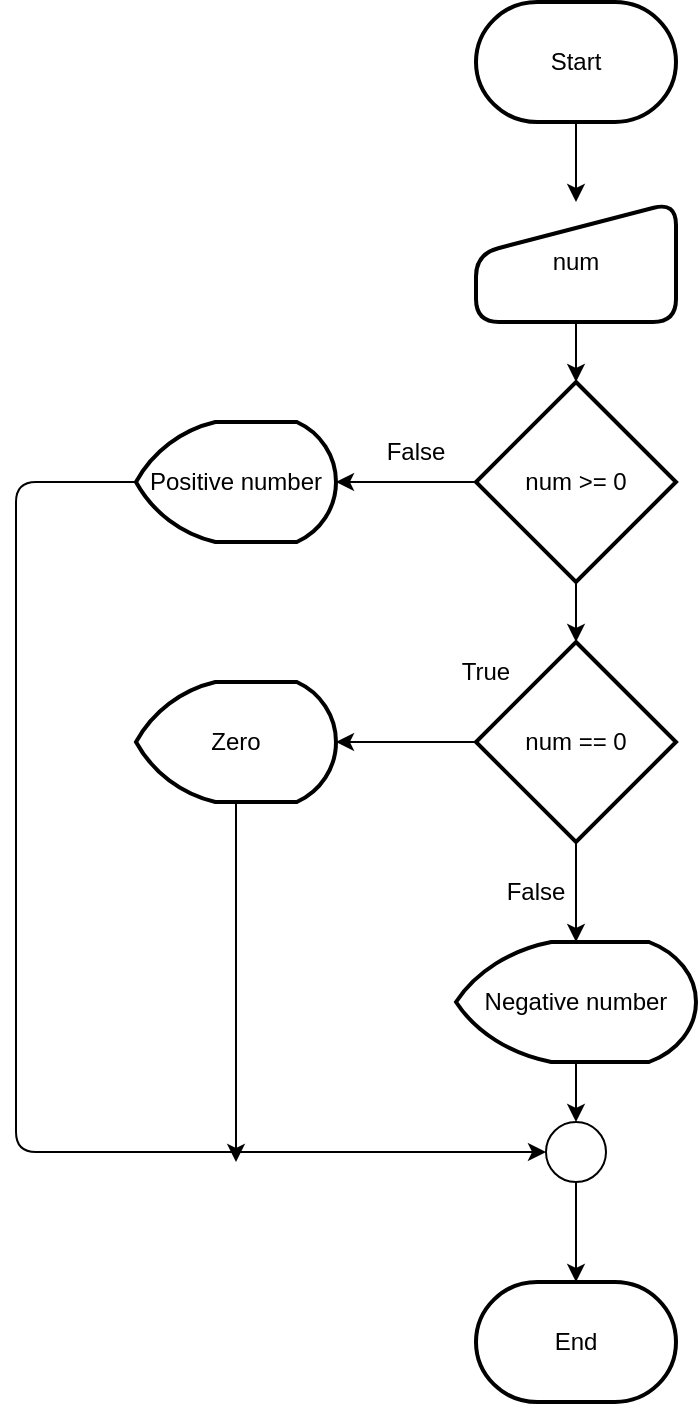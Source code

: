 <mxfile>
    <diagram id="BRrKZ3ojhUEeth7APnha" name="Page-1">
        <mxGraphModel dx="796" dy="587" grid="1" gridSize="10" guides="1" tooltips="1" connect="1" arrows="1" fold="1" page="1" pageScale="1" pageWidth="850" pageHeight="1100" math="0" shadow="0">
            <root>
                <mxCell id="0"/>
                <mxCell id="1" parent="0"/>
                <mxCell id="4" style="edgeStyle=none;html=1;entryX=0.5;entryY=0;entryDx=0;entryDy=0;entryPerimeter=0;labelBackgroundColor=none;fontColor=#000000;" parent="1" source="5" target="8" edge="1">
                    <mxGeometry relative="1" as="geometry"/>
                </mxCell>
                <mxCell id="5" value="num" style="html=1;strokeWidth=2;shape=manualInput;whiteSpace=wrap;rounded=1;size=26;arcSize=23;labelBackgroundColor=none;fontColor=#000000;" parent="1" vertex="1">
                    <mxGeometry x="350" y="260" width="100" height="60" as="geometry"/>
                </mxCell>
                <mxCell id="6" style="edgeStyle=none;html=1;entryX=1;entryY=0.5;entryDx=0;entryDy=0;entryPerimeter=0;labelBackgroundColor=none;fontColor=#000000;" parent="1" source="8" target="10" edge="1">
                    <mxGeometry relative="1" as="geometry"/>
                </mxCell>
                <mxCell id="7" style="edgeStyle=none;html=1;entryX=0.5;entryY=0;entryDx=0;entryDy=0;entryPerimeter=0;labelBackgroundColor=none;fontColor=#000000;" parent="1" source="8" target="16" edge="1">
                    <mxGeometry relative="1" as="geometry"/>
                </mxCell>
                <mxCell id="8" value="num &amp;gt;= 0" style="strokeWidth=2;html=1;shape=mxgraph.flowchart.decision;whiteSpace=wrap;labelBackgroundColor=none;fontColor=#000000;" parent="1" vertex="1">
                    <mxGeometry x="350" y="350" width="100" height="100" as="geometry"/>
                </mxCell>
                <mxCell id="9" style="edgeStyle=none;html=1;entryX=0;entryY=0.5;entryDx=0;entryDy=0;labelBackgroundColor=none;fontColor=#000000;" parent="1" source="10" target="12" edge="1">
                    <mxGeometry relative="1" as="geometry">
                        <Array as="points">
                            <mxPoint x="120" y="400"/>
                            <mxPoint x="120" y="735"/>
                        </Array>
                    </mxGeometry>
                </mxCell>
                <mxCell id="10" value="Positive number" style="strokeWidth=2;html=1;shape=mxgraph.flowchart.display;whiteSpace=wrap;labelBackgroundColor=none;fontColor=#000000;" parent="1" vertex="1">
                    <mxGeometry x="180" y="370" width="100" height="60" as="geometry"/>
                </mxCell>
                <mxCell id="29" value="" style="edgeStyle=none;html=1;labelBackgroundColor=none;fontColor=#000000;" parent="1" source="12" target="26" edge="1">
                    <mxGeometry relative="1" as="geometry"/>
                </mxCell>
                <mxCell id="12" value="" style="ellipse;whiteSpace=wrap;html=1;aspect=fixed;labelBackgroundColor=none;fontColor=#000000;" parent="1" vertex="1">
                    <mxGeometry x="385" y="720" width="30" height="30" as="geometry"/>
                </mxCell>
                <mxCell id="13" value="True" style="text;html=1;strokeColor=none;fillColor=none;align=center;verticalAlign=middle;whiteSpace=wrap;rounded=0;labelBackgroundColor=none;fontColor=#000000;" parent="1" vertex="1">
                    <mxGeometry x="325" y="480" width="60" height="30" as="geometry"/>
                </mxCell>
                <mxCell id="14" style="edgeStyle=none;html=1;entryX=1;entryY=0.5;entryDx=0;entryDy=0;entryPerimeter=0;labelBackgroundColor=none;fontColor=#000000;" parent="1" source="16" target="18" edge="1">
                    <mxGeometry relative="1" as="geometry"/>
                </mxCell>
                <mxCell id="15" style="edgeStyle=none;html=1;entryX=0.5;entryY=0;entryDx=0;entryDy=0;entryPerimeter=0;labelBackgroundColor=none;fontColor=#000000;" parent="1" source="16" target="20" edge="1">
                    <mxGeometry relative="1" as="geometry"/>
                </mxCell>
                <mxCell id="16" value="num == 0" style="strokeWidth=2;html=1;shape=mxgraph.flowchart.decision;whiteSpace=wrap;labelBackgroundColor=none;fontColor=#000000;" parent="1" vertex="1">
                    <mxGeometry x="350" y="480" width="100" height="100" as="geometry"/>
                </mxCell>
                <mxCell id="17" style="edgeStyle=none;html=1;labelBackgroundColor=none;fontColor=#000000;" parent="1" source="18" edge="1">
                    <mxGeometry relative="1" as="geometry">
                        <mxPoint x="230" y="740" as="targetPoint"/>
                    </mxGeometry>
                </mxCell>
                <mxCell id="18" value="Zero" style="strokeWidth=2;html=1;shape=mxgraph.flowchart.display;whiteSpace=wrap;labelBackgroundColor=none;fontColor=#000000;" parent="1" vertex="1">
                    <mxGeometry x="180" y="500" width="100" height="60" as="geometry"/>
                </mxCell>
                <mxCell id="19" style="edgeStyle=none;html=1;entryX=0.5;entryY=0;entryDx=0;entryDy=0;labelBackgroundColor=none;fontColor=#000000;" parent="1" source="20" target="12" edge="1">
                    <mxGeometry relative="1" as="geometry"/>
                </mxCell>
                <mxCell id="20" value="Negative number" style="strokeWidth=2;html=1;shape=mxgraph.flowchart.display;whiteSpace=wrap;labelBackgroundColor=none;fontColor=#000000;" parent="1" vertex="1">
                    <mxGeometry x="340" y="630" width="120" height="60" as="geometry"/>
                </mxCell>
                <mxCell id="21" value="False" style="text;html=1;strokeColor=none;fillColor=none;align=center;verticalAlign=middle;whiteSpace=wrap;rounded=0;labelBackgroundColor=none;fontColor=#000000;" parent="1" vertex="1">
                    <mxGeometry x="350" y="590" width="60" height="30" as="geometry"/>
                </mxCell>
                <mxCell id="23" value="False" style="text;html=1;strokeColor=none;fillColor=none;align=center;verticalAlign=middle;whiteSpace=wrap;rounded=0;labelBackgroundColor=none;fontColor=#000000;" parent="1" vertex="1">
                    <mxGeometry x="290" y="370" width="60" height="30" as="geometry"/>
                </mxCell>
                <mxCell id="25" value="" style="edgeStyle=none;html=1;labelBackgroundColor=none;fontColor=#000000;" parent="1" source="24" target="5" edge="1">
                    <mxGeometry relative="1" as="geometry"/>
                </mxCell>
                <mxCell id="24" value="Start" style="strokeWidth=2;html=1;shape=mxgraph.flowchart.terminator;whiteSpace=wrap;labelBackgroundColor=none;fontColor=#000000;" parent="1" vertex="1">
                    <mxGeometry x="350" y="160" width="100" height="60" as="geometry"/>
                </mxCell>
                <mxCell id="26" value="End" style="strokeWidth=2;html=1;shape=mxgraph.flowchart.terminator;whiteSpace=wrap;labelBackgroundColor=none;fontColor=#000000;" parent="1" vertex="1">
                    <mxGeometry x="350" y="800" width="100" height="60" as="geometry"/>
                </mxCell>
            </root>
        </mxGraphModel>
    </diagram>
</mxfile>